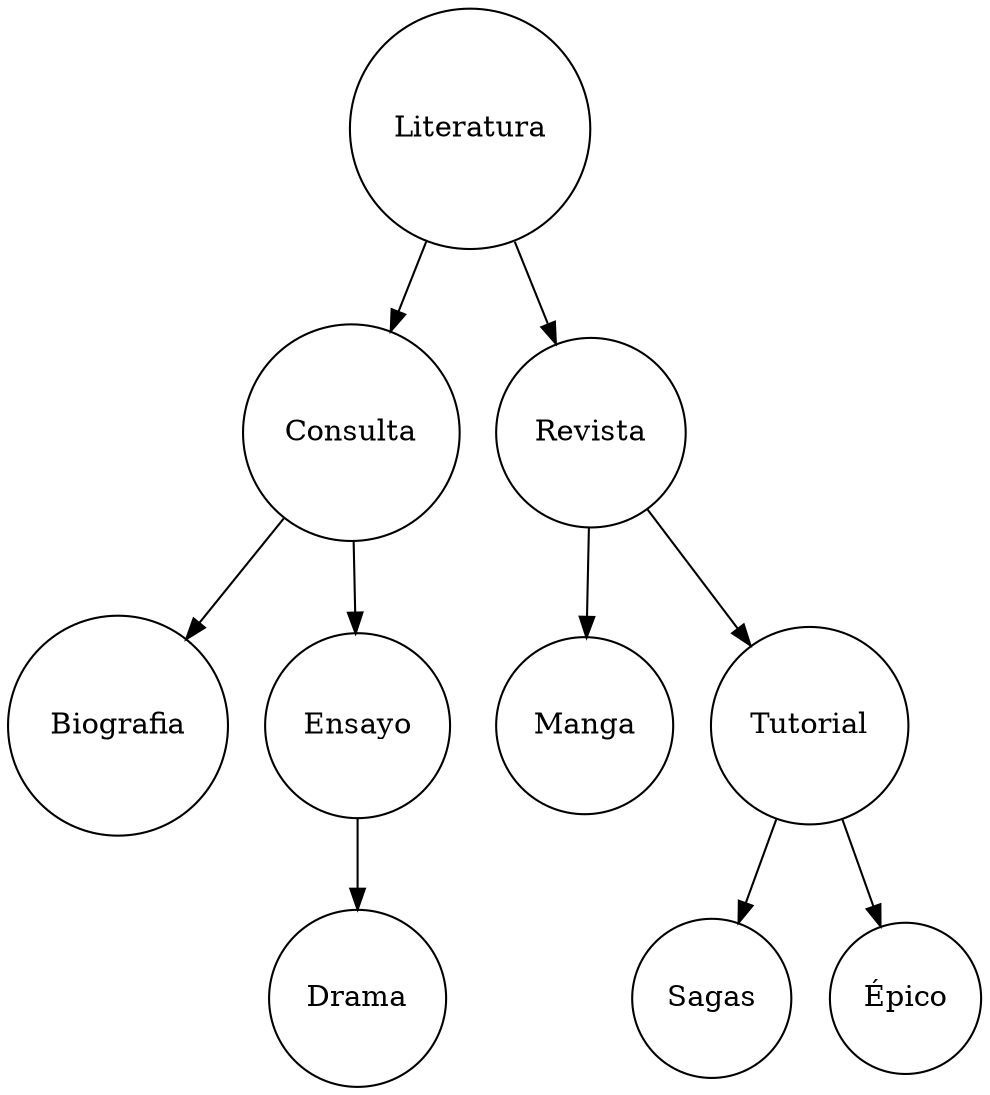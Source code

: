 digraph g{ node [shape = circle];Literatura;
Literatura->Consulta;
Literatura->Revista;
Consulta;
Consulta->Biografia;
Consulta->Ensayo;
Biografia;
Ensayo;
Ensayo->Drama;
Drama;
Revista;
Revista->Manga;
Revista->Tutorial;
Manga;
Tutorial;
Tutorial->Sagas;
Tutorial->Épico;
Sagas;
Épico;

}
